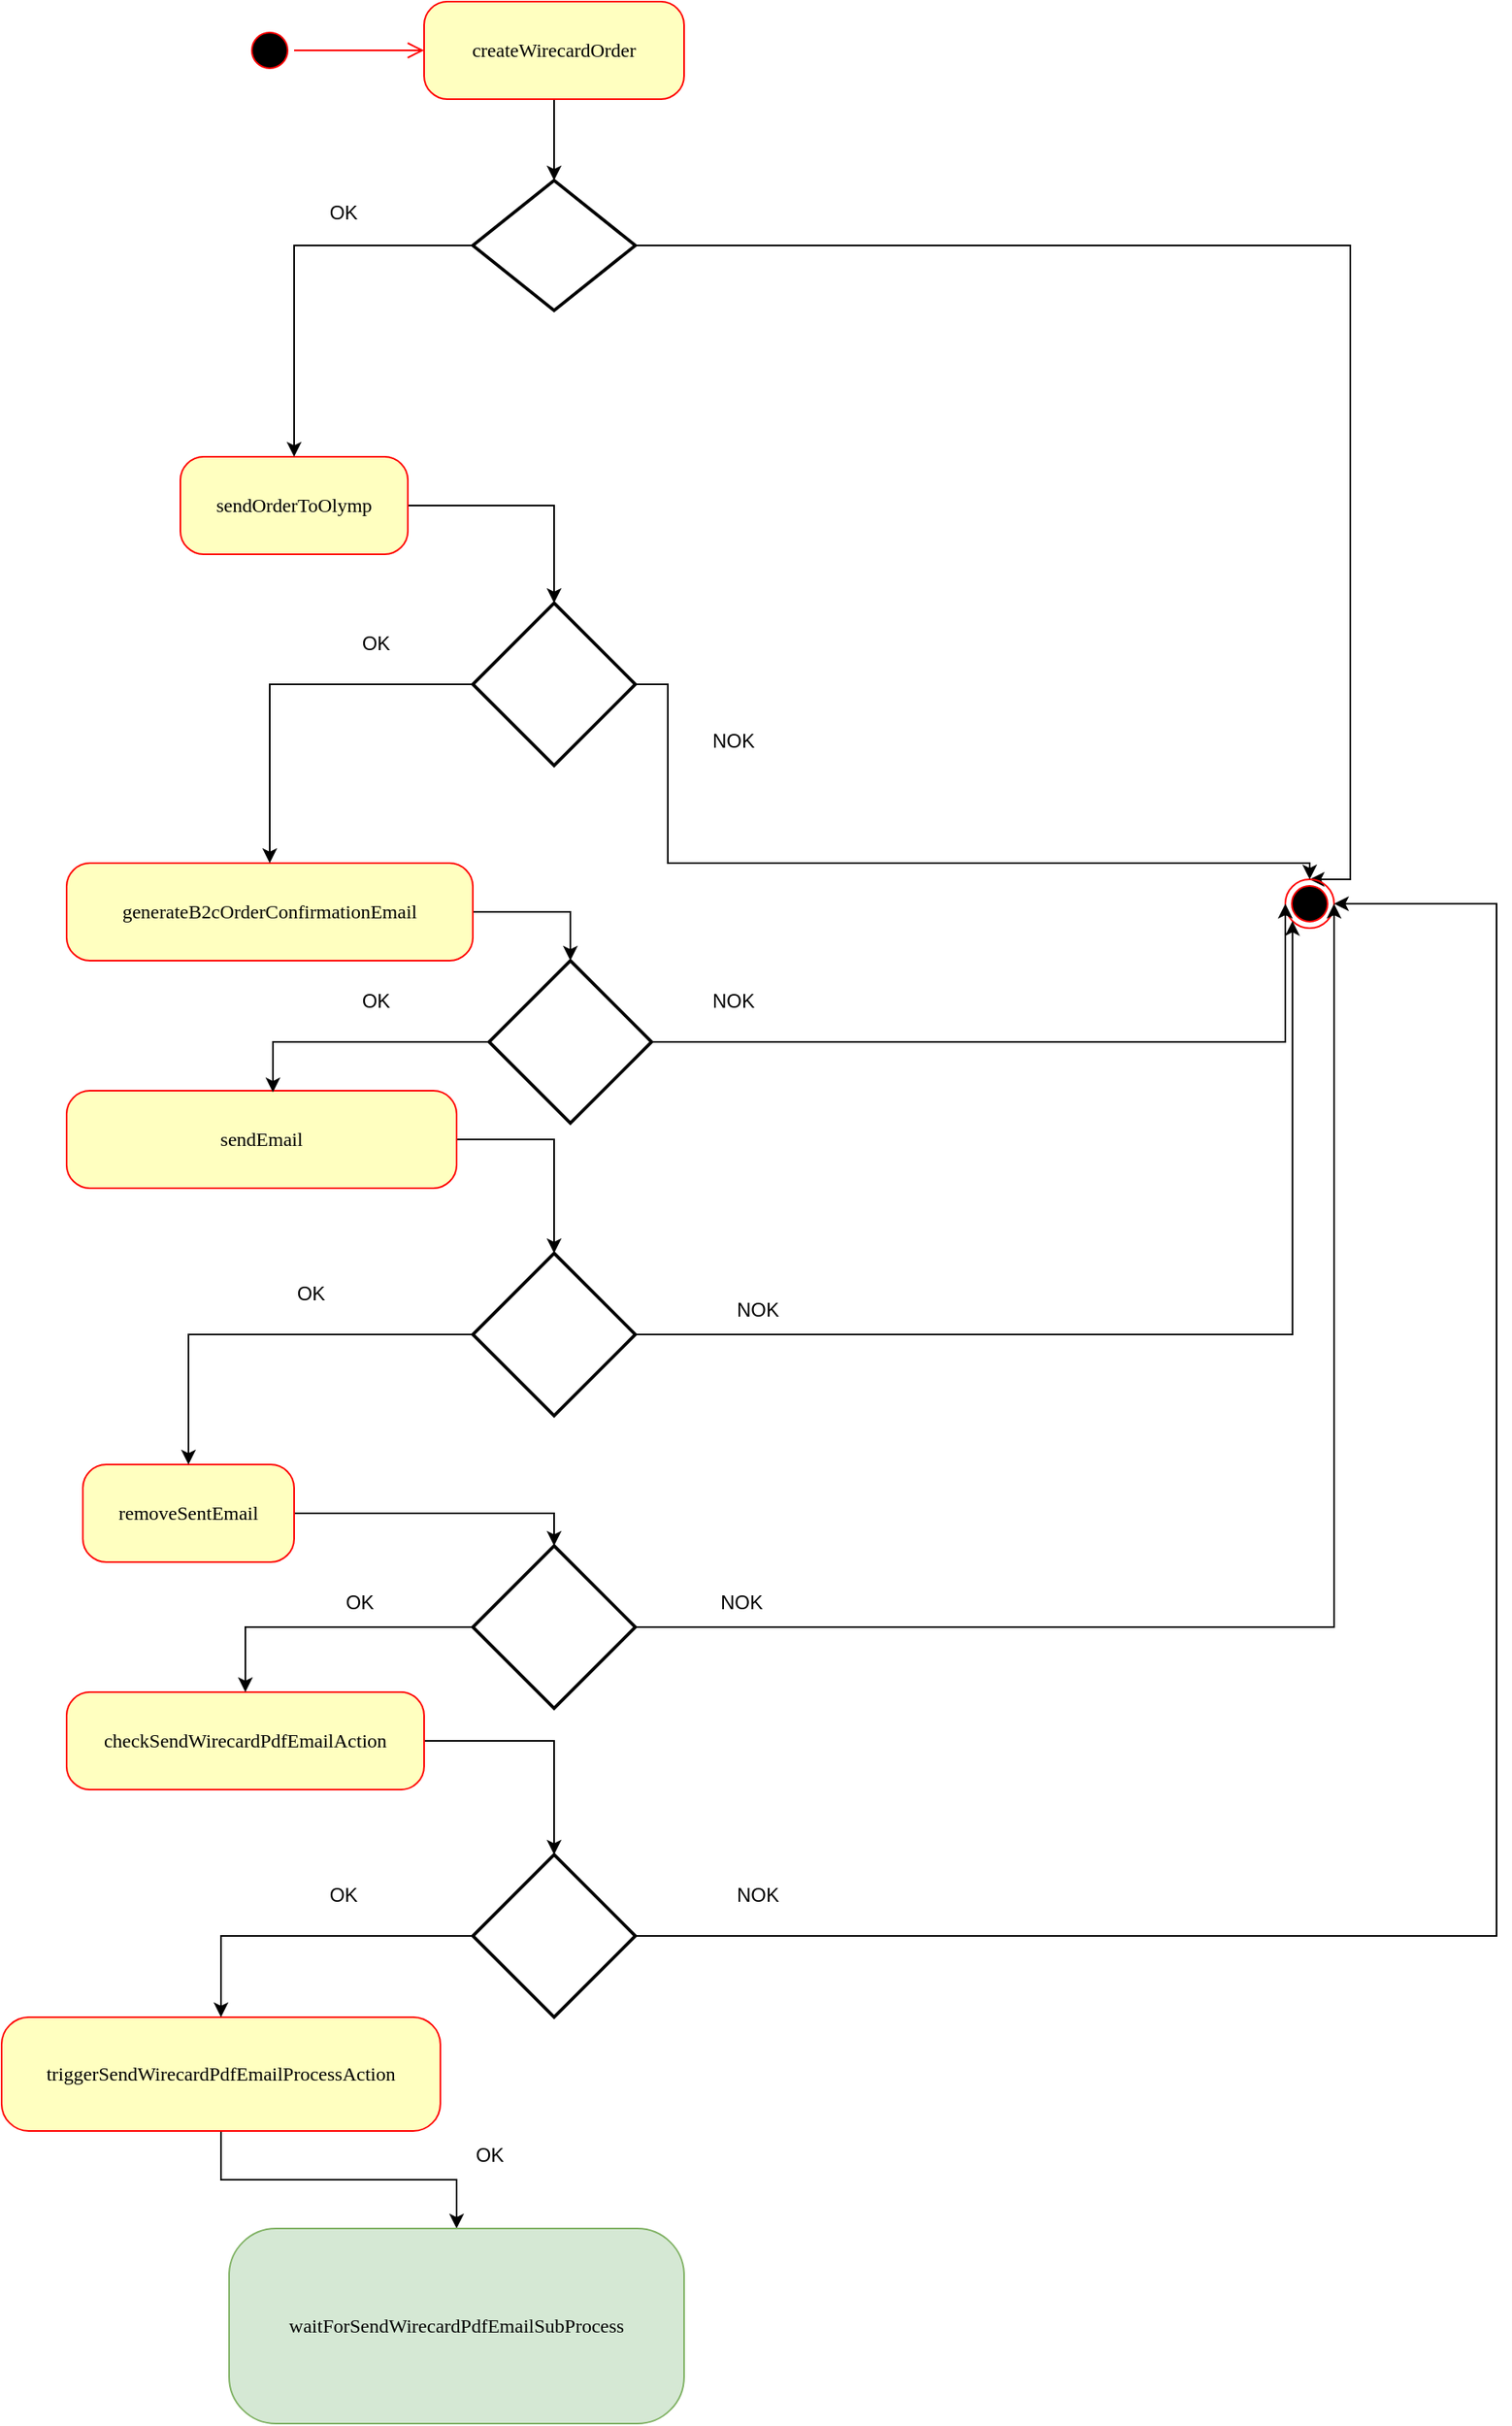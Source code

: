 <mxfile version="20.0.4" type="github">
  <diagram name="Page-1" id="58cdce13-f638-feb5-8d6f-7d28b1aa9fa0">
    <mxGraphModel dx="3166" dy="1155" grid="1" gridSize="10" guides="1" tooltips="1" connect="1" arrows="1" fold="1" page="1" pageScale="1" pageWidth="1100" pageHeight="850" background="none" math="0" shadow="0">
      <root>
        <mxCell id="0" />
        <mxCell id="1" parent="0" />
        <mxCell id="382b91b5511bd0f7-1" value="" style="ellipse;html=1;shape=startState;fillColor=#000000;strokeColor=#ff0000;rounded=1;shadow=0;comic=0;labelBackgroundColor=none;fontFamily=Verdana;fontSize=12;fontColor=#000000;align=center;direction=south;" parent="1" vertex="1">
          <mxGeometry x="-210" y="115" width="30" height="30" as="geometry" />
        </mxCell>
        <mxCell id="6KI7RrnHpVsFwjjmGo_1-18" style="edgeStyle=orthogonalEdgeStyle;rounded=0;orthogonalLoop=1;jettySize=auto;html=1;entryX=0.5;entryY=0;entryDx=0;entryDy=0;entryPerimeter=0;" edge="1" parent="1" source="382b91b5511bd0f7-5" target="6KI7RrnHpVsFwjjmGo_1-17">
          <mxGeometry relative="1" as="geometry" />
        </mxCell>
        <mxCell id="382b91b5511bd0f7-5" value="generateB2cOrderConfirmationEmail" style="rounded=1;whiteSpace=wrap;html=1;arcSize=24;fillColor=#ffffc0;strokeColor=#ff0000;shadow=0;comic=0;labelBackgroundColor=none;fontFamily=Verdana;fontSize=12;fontColor=#000000;align=center;" parent="1" vertex="1">
          <mxGeometry x="-320" y="630" width="250" height="60" as="geometry" />
        </mxCell>
        <mxCell id="6KI7RrnHpVsFwjjmGo_1-7" style="edgeStyle=orthogonalEdgeStyle;rounded=0;orthogonalLoop=1;jettySize=auto;html=1;entryX=0.5;entryY=0;entryDx=0;entryDy=0;entryPerimeter=0;" edge="1" parent="1" source="382b91b5511bd0f7-6" target="6KI7RrnHpVsFwjjmGo_1-5">
          <mxGeometry relative="1" as="geometry" />
        </mxCell>
        <mxCell id="382b91b5511bd0f7-6" value="createWirecardOrder" style="rounded=1;whiteSpace=wrap;html=1;arcSize=24;fillColor=#ffffc0;strokeColor=#ff0000;shadow=0;comic=0;labelBackgroundColor=none;fontFamily=Verdana;fontSize=12;fontColor=#000000;align=center;" parent="1" vertex="1">
          <mxGeometry x="-100" y="100" width="160" height="60" as="geometry" />
        </mxCell>
        <mxCell id="6KI7RrnHpVsFwjjmGo_1-13" value="" style="edgeStyle=orthogonalEdgeStyle;rounded=0;orthogonalLoop=1;jettySize=auto;html=1;" edge="1" parent="1" source="382b91b5511bd0f7-7" target="6KI7RrnHpVsFwjjmGo_1-11">
          <mxGeometry relative="1" as="geometry" />
        </mxCell>
        <mxCell id="382b91b5511bd0f7-7" value="sendOrderToOlymp" style="rounded=1;whiteSpace=wrap;html=1;arcSize=24;fillColor=#ffffc0;strokeColor=#ff0000;shadow=0;comic=0;labelBackgroundColor=none;fontFamily=Verdana;fontSize=12;fontColor=#000000;align=center;" parent="1" vertex="1">
          <mxGeometry x="-250" y="380" width="140" height="60" as="geometry" />
        </mxCell>
        <mxCell id="6KI7RrnHpVsFwjjmGo_1-24" style="edgeStyle=orthogonalEdgeStyle;rounded=0;orthogonalLoop=1;jettySize=auto;html=1;entryX=0.5;entryY=0;entryDx=0;entryDy=0;entryPerimeter=0;" edge="1" parent="1" source="382b91b5511bd0f7-9" target="6KI7RrnHpVsFwjjmGo_1-23">
          <mxGeometry relative="1" as="geometry" />
        </mxCell>
        <mxCell id="382b91b5511bd0f7-9" value="removeSentEmail" style="rounded=1;whiteSpace=wrap;html=1;arcSize=24;fillColor=#ffffc0;strokeColor=#ff0000;shadow=0;comic=0;labelBackgroundColor=none;fontFamily=Verdana;fontSize=12;fontColor=#000000;align=center;" parent="1" vertex="1">
          <mxGeometry x="-310" y="1000" width="130" height="60" as="geometry" />
        </mxCell>
        <mxCell id="6KI7RrnHpVsFwjjmGo_1-21" style="edgeStyle=orthogonalEdgeStyle;rounded=0;orthogonalLoop=1;jettySize=auto;html=1;entryX=0.5;entryY=0;entryDx=0;entryDy=0;entryPerimeter=0;" edge="1" parent="1" source="382b91b5511bd0f7-10" target="6KI7RrnHpVsFwjjmGo_1-20">
          <mxGeometry relative="1" as="geometry" />
        </mxCell>
        <mxCell id="382b91b5511bd0f7-10" value="sendEmail" style="rounded=1;whiteSpace=wrap;html=1;arcSize=24;fillColor=#ffffc0;strokeColor=#ff0000;shadow=0;comic=0;labelBackgroundColor=none;fontFamily=Verdana;fontSize=12;fontColor=#000000;align=center;" parent="1" vertex="1">
          <mxGeometry x="-320" y="770" width="240" height="60" as="geometry" />
        </mxCell>
        <mxCell id="2a3bc250acf0617d-9" style="edgeStyle=orthogonalEdgeStyle;html=1;labelBackgroundColor=none;endArrow=open;endSize=8;strokeColor=#ff0000;fontFamily=Verdana;fontSize=12;align=left;" parent="1" source="382b91b5511bd0f7-1" target="382b91b5511bd0f7-6" edge="1">
          <mxGeometry relative="1" as="geometry" />
        </mxCell>
        <mxCell id="6KI7RrnHpVsFwjjmGo_1-27" style="edgeStyle=orthogonalEdgeStyle;rounded=0;orthogonalLoop=1;jettySize=auto;html=1;entryX=0.5;entryY=0;entryDx=0;entryDy=0;entryPerimeter=0;" edge="1" parent="1" source="6KI7RrnHpVsFwjjmGo_1-2" target="6KI7RrnHpVsFwjjmGo_1-26">
          <mxGeometry relative="1" as="geometry" />
        </mxCell>
        <mxCell id="6KI7RrnHpVsFwjjmGo_1-2" value="checkSendWirecardPdfEmailAction" style="rounded=1;whiteSpace=wrap;html=1;arcSize=24;fillColor=#ffffc0;strokeColor=#ff0000;shadow=0;comic=0;labelBackgroundColor=none;fontFamily=Verdana;fontSize=12;fontColor=#000000;align=center;" vertex="1" parent="1">
          <mxGeometry x="-320" y="1140" width="220" height="60" as="geometry" />
        </mxCell>
        <mxCell id="6KI7RrnHpVsFwjjmGo_1-29" style="edgeStyle=orthogonalEdgeStyle;rounded=0;orthogonalLoop=1;jettySize=auto;html=1;" edge="1" parent="1" source="6KI7RrnHpVsFwjjmGo_1-3" target="6KI7RrnHpVsFwjjmGo_1-4">
          <mxGeometry relative="1" as="geometry" />
        </mxCell>
        <mxCell id="6KI7RrnHpVsFwjjmGo_1-3" value="triggerSendWirecardPdfEmailProcessAction" style="rounded=1;whiteSpace=wrap;html=1;arcSize=24;fillColor=#ffffc0;strokeColor=#ff0000;shadow=0;comic=0;labelBackgroundColor=none;fontFamily=Verdana;fontSize=12;fontColor=#000000;align=center;" vertex="1" parent="1">
          <mxGeometry x="-360" y="1340" width="270" height="70" as="geometry" />
        </mxCell>
        <mxCell id="6KI7RrnHpVsFwjjmGo_1-4" value="waitForSendWirecardPdfEmailSubProcess" style="rounded=1;whiteSpace=wrap;html=1;arcSize=24;fillColor=#d5e8d4;strokeColor=#82b366;shadow=0;comic=0;labelBackgroundColor=none;fontFamily=Verdana;fontSize=12;align=center;" vertex="1" parent="1">
          <mxGeometry x="-220" y="1470" width="280" height="120" as="geometry" />
        </mxCell>
        <mxCell id="6KI7RrnHpVsFwjjmGo_1-16" style="edgeStyle=orthogonalEdgeStyle;rounded=0;orthogonalLoop=1;jettySize=auto;html=1;entryX=0.5;entryY=0;entryDx=0;entryDy=0;" edge="1" parent="1" source="6KI7RrnHpVsFwjjmGo_1-5" target="382b91b5511bd0f7-7">
          <mxGeometry relative="1" as="geometry" />
        </mxCell>
        <mxCell id="6KI7RrnHpVsFwjjmGo_1-31" style="edgeStyle=orthogonalEdgeStyle;rounded=0;orthogonalLoop=1;jettySize=auto;html=1;entryX=0.5;entryY=0;entryDx=0;entryDy=0;" edge="1" parent="1" source="6KI7RrnHpVsFwjjmGo_1-5" target="6KI7RrnHpVsFwjjmGo_1-8">
          <mxGeometry relative="1" as="geometry">
            <Array as="points">
              <mxPoint x="470" y="250" />
              <mxPoint x="470" y="640" />
            </Array>
          </mxGeometry>
        </mxCell>
        <mxCell id="6KI7RrnHpVsFwjjmGo_1-5" value="" style="strokeWidth=2;html=1;shape=mxgraph.flowchart.decision;whiteSpace=wrap;" vertex="1" parent="1">
          <mxGeometry x="-70" y="210" width="100" height="80" as="geometry" />
        </mxCell>
        <mxCell id="6KI7RrnHpVsFwjjmGo_1-8" value="" style="ellipse;html=1;shape=endState;fillColor=#000000;strokeColor=#ff0000;" vertex="1" parent="1">
          <mxGeometry x="430" y="640" width="30" height="30" as="geometry" />
        </mxCell>
        <mxCell id="6KI7RrnHpVsFwjjmGo_1-15" style="edgeStyle=orthogonalEdgeStyle;rounded=0;orthogonalLoop=1;jettySize=auto;html=1;entryX=0.5;entryY=0;entryDx=0;entryDy=0;exitX=0;exitY=0.5;exitDx=0;exitDy=0;exitPerimeter=0;" edge="1" parent="1" source="6KI7RrnHpVsFwjjmGo_1-11" target="382b91b5511bd0f7-5">
          <mxGeometry relative="1" as="geometry">
            <Array as="points">
              <mxPoint x="-195" y="520" />
            </Array>
          </mxGeometry>
        </mxCell>
        <mxCell id="6KI7RrnHpVsFwjjmGo_1-32" style="edgeStyle=orthogonalEdgeStyle;rounded=0;orthogonalLoop=1;jettySize=auto;html=1;entryX=0.5;entryY=0;entryDx=0;entryDy=0;exitX=1;exitY=0.5;exitDx=0;exitDy=0;exitPerimeter=0;" edge="1" parent="1" source="6KI7RrnHpVsFwjjmGo_1-11" target="6KI7RrnHpVsFwjjmGo_1-8">
          <mxGeometry relative="1" as="geometry">
            <Array as="points">
              <mxPoint x="50" y="520" />
              <mxPoint x="50" y="630" />
              <mxPoint x="445" y="630" />
            </Array>
          </mxGeometry>
        </mxCell>
        <mxCell id="6KI7RrnHpVsFwjjmGo_1-11" value="" style="strokeWidth=2;html=1;shape=mxgraph.flowchart.decision;whiteSpace=wrap;" vertex="1" parent="1">
          <mxGeometry x="-70" y="470" width="100" height="100" as="geometry" />
        </mxCell>
        <mxCell id="6KI7RrnHpVsFwjjmGo_1-19" style="edgeStyle=orthogonalEdgeStyle;rounded=0;orthogonalLoop=1;jettySize=auto;html=1;entryX=0.529;entryY=0.017;entryDx=0;entryDy=0;entryPerimeter=0;" edge="1" parent="1" source="6KI7RrnHpVsFwjjmGo_1-17" target="382b91b5511bd0f7-10">
          <mxGeometry relative="1" as="geometry" />
        </mxCell>
        <mxCell id="6KI7RrnHpVsFwjjmGo_1-33" style="edgeStyle=orthogonalEdgeStyle;rounded=0;orthogonalLoop=1;jettySize=auto;html=1;entryX=0;entryY=0.5;entryDx=0;entryDy=0;exitX=1;exitY=0.5;exitDx=0;exitDy=0;exitPerimeter=0;" edge="1" parent="1" source="6KI7RrnHpVsFwjjmGo_1-17" target="6KI7RrnHpVsFwjjmGo_1-8">
          <mxGeometry relative="1" as="geometry">
            <Array as="points">
              <mxPoint x="430" y="740" />
            </Array>
          </mxGeometry>
        </mxCell>
        <mxCell id="6KI7RrnHpVsFwjjmGo_1-17" value="" style="strokeWidth=2;html=1;shape=mxgraph.flowchart.decision;whiteSpace=wrap;" vertex="1" parent="1">
          <mxGeometry x="-60" y="690" width="100" height="100" as="geometry" />
        </mxCell>
        <mxCell id="6KI7RrnHpVsFwjjmGo_1-22" style="edgeStyle=orthogonalEdgeStyle;rounded=0;orthogonalLoop=1;jettySize=auto;html=1;entryX=0.5;entryY=0;entryDx=0;entryDy=0;" edge="1" parent="1" source="6KI7RrnHpVsFwjjmGo_1-20" target="382b91b5511bd0f7-9">
          <mxGeometry relative="1" as="geometry" />
        </mxCell>
        <mxCell id="6KI7RrnHpVsFwjjmGo_1-34" style="edgeStyle=orthogonalEdgeStyle;rounded=0;orthogonalLoop=1;jettySize=auto;html=1;entryX=0;entryY=1;entryDx=0;entryDy=0;" edge="1" parent="1" source="6KI7RrnHpVsFwjjmGo_1-20" target="6KI7RrnHpVsFwjjmGo_1-8">
          <mxGeometry relative="1" as="geometry">
            <Array as="points">
              <mxPoint x="250" y="920" />
              <mxPoint x="434" y="920" />
            </Array>
          </mxGeometry>
        </mxCell>
        <mxCell id="6KI7RrnHpVsFwjjmGo_1-20" value="" style="strokeWidth=2;html=1;shape=mxgraph.flowchart.decision;whiteSpace=wrap;" vertex="1" parent="1">
          <mxGeometry x="-70" y="870" width="100" height="100" as="geometry" />
        </mxCell>
        <mxCell id="6KI7RrnHpVsFwjjmGo_1-25" style="edgeStyle=orthogonalEdgeStyle;rounded=0;orthogonalLoop=1;jettySize=auto;html=1;entryX=0.5;entryY=0;entryDx=0;entryDy=0;" edge="1" parent="1" source="6KI7RrnHpVsFwjjmGo_1-23" target="6KI7RrnHpVsFwjjmGo_1-2">
          <mxGeometry relative="1" as="geometry" />
        </mxCell>
        <mxCell id="6KI7RrnHpVsFwjjmGo_1-35" style="edgeStyle=orthogonalEdgeStyle;rounded=0;orthogonalLoop=1;jettySize=auto;html=1;entryX=1;entryY=0.5;entryDx=0;entryDy=0;" edge="1" parent="1" source="6KI7RrnHpVsFwjjmGo_1-23" target="6KI7RrnHpVsFwjjmGo_1-8">
          <mxGeometry relative="1" as="geometry">
            <Array as="points">
              <mxPoint x="460" y="1100" />
            </Array>
          </mxGeometry>
        </mxCell>
        <mxCell id="6KI7RrnHpVsFwjjmGo_1-23" value="" style="strokeWidth=2;html=1;shape=mxgraph.flowchart.decision;whiteSpace=wrap;" vertex="1" parent="1">
          <mxGeometry x="-70" y="1050" width="100" height="100" as="geometry" />
        </mxCell>
        <mxCell id="6KI7RrnHpVsFwjjmGo_1-28" style="edgeStyle=orthogonalEdgeStyle;rounded=0;orthogonalLoop=1;jettySize=auto;html=1;entryX=0.5;entryY=0;entryDx=0;entryDy=0;" edge="1" parent="1" source="6KI7RrnHpVsFwjjmGo_1-26" target="6KI7RrnHpVsFwjjmGo_1-3">
          <mxGeometry relative="1" as="geometry" />
        </mxCell>
        <mxCell id="6KI7RrnHpVsFwjjmGo_1-36" style="edgeStyle=orthogonalEdgeStyle;rounded=0;orthogonalLoop=1;jettySize=auto;html=1;entryX=1;entryY=0.5;entryDx=0;entryDy=0;" edge="1" parent="1" source="6KI7RrnHpVsFwjjmGo_1-26" target="6KI7RrnHpVsFwjjmGo_1-8">
          <mxGeometry relative="1" as="geometry">
            <Array as="points">
              <mxPoint x="560" y="1290" />
              <mxPoint x="560" y="655" />
            </Array>
          </mxGeometry>
        </mxCell>
        <mxCell id="6KI7RrnHpVsFwjjmGo_1-26" value="" style="strokeWidth=2;html=1;shape=mxgraph.flowchart.decision;whiteSpace=wrap;" vertex="1" parent="1">
          <mxGeometry x="-70" y="1240" width="100" height="100" as="geometry" />
        </mxCell>
        <mxCell id="6KI7RrnHpVsFwjjmGo_1-38" value="OK" style="text;html=1;align=center;verticalAlign=middle;resizable=0;points=[];autosize=1;strokeColor=none;fillColor=none;" vertex="1" parent="1">
          <mxGeometry x="-170" y="215" width="40" height="30" as="geometry" />
        </mxCell>
        <mxCell id="6KI7RrnHpVsFwjjmGo_1-39" value="OK" style="text;html=1;align=center;verticalAlign=middle;resizable=0;points=[];autosize=1;strokeColor=none;fillColor=none;" vertex="1" parent="1">
          <mxGeometry x="-150" y="480" width="40" height="30" as="geometry" />
        </mxCell>
        <mxCell id="6KI7RrnHpVsFwjjmGo_1-40" value="OK" style="text;html=1;align=center;verticalAlign=middle;resizable=0;points=[];autosize=1;strokeColor=none;fillColor=none;" vertex="1" parent="1">
          <mxGeometry x="-150" y="700" width="40" height="30" as="geometry" />
        </mxCell>
        <mxCell id="6KI7RrnHpVsFwjjmGo_1-41" value="OK" style="text;html=1;align=center;verticalAlign=middle;resizable=0;points=[];autosize=1;strokeColor=none;fillColor=none;" vertex="1" parent="1">
          <mxGeometry x="-190" y="880" width="40" height="30" as="geometry" />
        </mxCell>
        <mxCell id="6KI7RrnHpVsFwjjmGo_1-42" value="OK" style="text;html=1;align=center;verticalAlign=middle;resizable=0;points=[];autosize=1;strokeColor=none;fillColor=none;" vertex="1" parent="1">
          <mxGeometry x="-160" y="1070" width="40" height="30" as="geometry" />
        </mxCell>
        <mxCell id="6KI7RrnHpVsFwjjmGo_1-43" value="OK" style="text;html=1;align=center;verticalAlign=middle;resizable=0;points=[];autosize=1;strokeColor=none;fillColor=none;" vertex="1" parent="1">
          <mxGeometry x="-170" y="1250" width="40" height="30" as="geometry" />
        </mxCell>
        <mxCell id="6KI7RrnHpVsFwjjmGo_1-44" value="OK" style="text;html=1;align=center;verticalAlign=middle;resizable=0;points=[];autosize=1;strokeColor=none;fillColor=none;" vertex="1" parent="1">
          <mxGeometry x="-80" y="1410" width="40" height="30" as="geometry" />
        </mxCell>
        <mxCell id="6KI7RrnHpVsFwjjmGo_1-45" value="" style="shape=image;html=1;verticalAlign=top;verticalLabelPosition=bottom;labelBackgroundColor=#ffffff;imageAspect=0;aspect=fixed;image=https://cdn2.iconfinder.com/data/icons/essential-web-5/50/pending-wait-time-revise-unfinish-128.png;fillColor=#FFE599;" vertex="1" parent="1">
          <mxGeometry x="-210" y="1470" width="60" height="60" as="geometry" />
        </mxCell>
        <mxCell id="6KI7RrnHpVsFwjjmGo_1-46" value="NOK" style="text;html=1;align=center;verticalAlign=middle;resizable=0;points=[];autosize=1;strokeColor=none;fillColor=none;" vertex="1" parent="1">
          <mxGeometry x="65" y="540" width="50" height="30" as="geometry" />
        </mxCell>
        <mxCell id="6KI7RrnHpVsFwjjmGo_1-47" value="NOK" style="text;html=1;align=center;verticalAlign=middle;resizable=0;points=[];autosize=1;strokeColor=none;fillColor=none;" vertex="1" parent="1">
          <mxGeometry x="65" y="700" width="50" height="30" as="geometry" />
        </mxCell>
        <mxCell id="6KI7RrnHpVsFwjjmGo_1-48" value="NOK" style="text;html=1;align=center;verticalAlign=middle;resizable=0;points=[];autosize=1;strokeColor=none;fillColor=none;" vertex="1" parent="1">
          <mxGeometry x="80" y="890" width="50" height="30" as="geometry" />
        </mxCell>
        <mxCell id="6KI7RrnHpVsFwjjmGo_1-49" value="NOK" style="text;html=1;align=center;verticalAlign=middle;resizable=0;points=[];autosize=1;strokeColor=none;fillColor=none;" vertex="1" parent="1">
          <mxGeometry x="70" y="1070" width="50" height="30" as="geometry" />
        </mxCell>
        <mxCell id="6KI7RrnHpVsFwjjmGo_1-50" value="NOK" style="text;html=1;align=center;verticalAlign=middle;resizable=0;points=[];autosize=1;strokeColor=none;fillColor=none;" vertex="1" parent="1">
          <mxGeometry x="80" y="1250" width="50" height="30" as="geometry" />
        </mxCell>
      </root>
    </mxGraphModel>
  </diagram>
</mxfile>
